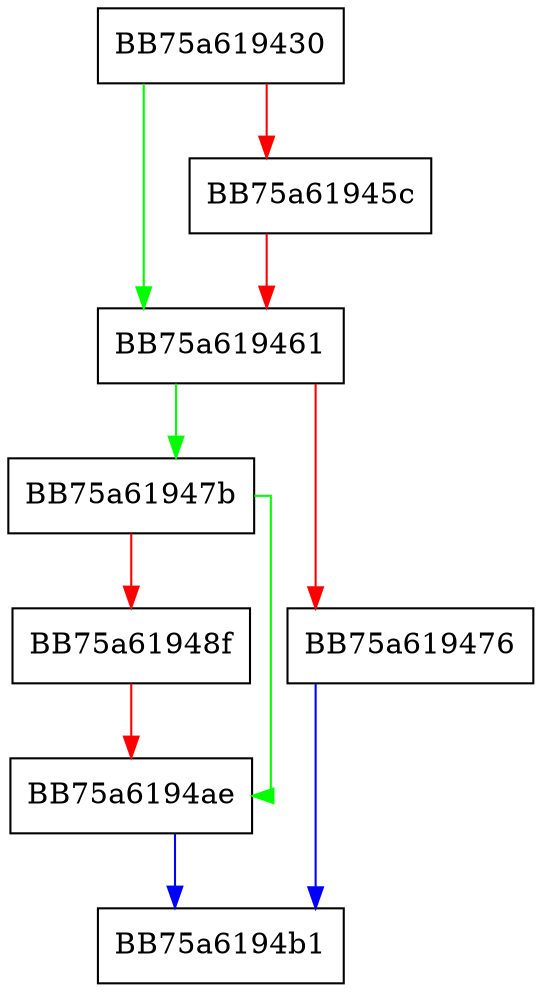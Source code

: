 digraph ExpandUnits {
  node [shape="box"];
  graph [splines=ortho];
  BB75a619430 -> BB75a619461 [color="green"];
  BB75a619430 -> BB75a61945c [color="red"];
  BB75a61945c -> BB75a619461 [color="red"];
  BB75a619461 -> BB75a61947b [color="green"];
  BB75a619461 -> BB75a619476 [color="red"];
  BB75a619476 -> BB75a6194b1 [color="blue"];
  BB75a61947b -> BB75a6194ae [color="green"];
  BB75a61947b -> BB75a61948f [color="red"];
  BB75a61948f -> BB75a6194ae [color="red"];
  BB75a6194ae -> BB75a6194b1 [color="blue"];
}